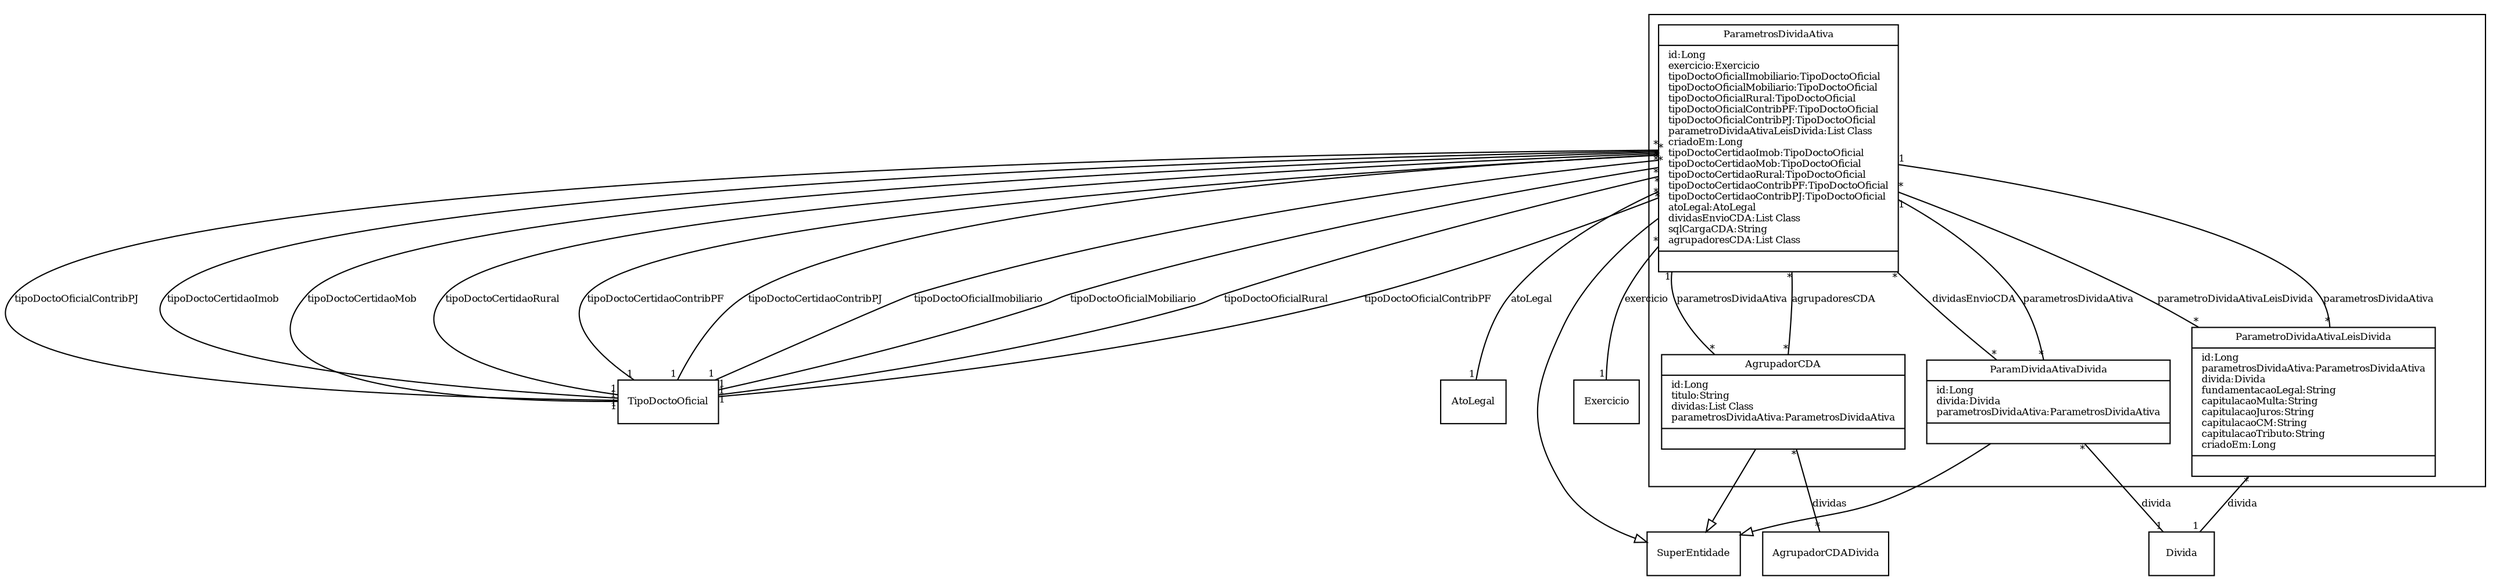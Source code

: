 digraph G{
fontname = "Times-Roman"
fontsize = 8

node [
        fontname = "Times-Roman"
        fontsize = 8
        shape = "record"
]

edge [
        fontname = "Times-Roman"
        fontsize = 8
]

subgraph clusterPARAMETROS_DIVIDA_ATIVA
{
ParametrosDividaAtiva [label = "{ParametrosDividaAtiva|id:Long\lexercicio:Exercicio\ltipoDoctoOficialImobiliario:TipoDoctoOficial\ltipoDoctoOficialMobiliario:TipoDoctoOficial\ltipoDoctoOficialRural:TipoDoctoOficial\ltipoDoctoOficialContribPF:TipoDoctoOficial\ltipoDoctoOficialContribPJ:TipoDoctoOficial\lparametroDividaAtivaLeisDivida:List Class\lcriadoEm:Long\ltipoDoctoCertidaoImob:TipoDoctoOficial\ltipoDoctoCertidaoMob:TipoDoctoOficial\ltipoDoctoCertidaoRural:TipoDoctoOficial\ltipoDoctoCertidaoContribPF:TipoDoctoOficial\ltipoDoctoCertidaoContribPJ:TipoDoctoOficial\latoLegal:AtoLegal\ldividasEnvioCDA:List Class\lsqlCargaCDA:String\lagrupadoresCDA:List Class\l|\l}"]
ParametroDividaAtivaLeisDivida [label = "{ParametroDividaAtivaLeisDivida|id:Long\lparametrosDividaAtiva:ParametrosDividaAtiva\ldivida:Divida\lfundamentacaoLegal:String\lcapitulacaoMulta:String\lcapitulacaoJuros:String\lcapitulacaoCM:String\lcapitulacaoTributo:String\lcriadoEm:Long\l|\l}"]
ParamDividaAtivaDivida [label = "{ParamDividaAtivaDivida|id:Long\ldivida:Divida\lparametrosDividaAtiva:ParametrosDividaAtiva\l|\l}"]
AgrupadorCDA [label = "{AgrupadorCDA|id:Long\ltitulo:String\ldividas:List Class\lparametrosDividaAtiva:ParametrosDividaAtiva\l|\l}"]
}
edge [arrowhead = "none" headlabel = "1" taillabel = "*"] ParametrosDividaAtiva -> Exercicio [label = "exercicio"]
edge [arrowhead = "none" headlabel = "1" taillabel = "*"] ParametrosDividaAtiva -> TipoDoctoOficial [label = "tipoDoctoOficialImobiliario"]
edge [arrowhead = "none" headlabel = "1" taillabel = "*"] ParametrosDividaAtiva -> TipoDoctoOficial [label = "tipoDoctoOficialMobiliario"]
edge [arrowhead = "none" headlabel = "1" taillabel = "*"] ParametrosDividaAtiva -> TipoDoctoOficial [label = "tipoDoctoOficialRural"]
edge [arrowhead = "none" headlabel = "1" taillabel = "*"] ParametrosDividaAtiva -> TipoDoctoOficial [label = "tipoDoctoOficialContribPF"]
edge [arrowhead = "none" headlabel = "1" taillabel = "*"] ParametrosDividaAtiva -> TipoDoctoOficial [label = "tipoDoctoOficialContribPJ"]
edge [arrowhead = "none" headlabel = "*" taillabel = "*"] ParametrosDividaAtiva -> ParametroDividaAtivaLeisDivida [label = "parametroDividaAtivaLeisDivida"]
edge [arrowhead = "none" headlabel = "1" taillabel = "*"] ParametrosDividaAtiva -> TipoDoctoOficial [label = "tipoDoctoCertidaoImob"]
edge [arrowhead = "none" headlabel = "1" taillabel = "*"] ParametrosDividaAtiva -> TipoDoctoOficial [label = "tipoDoctoCertidaoMob"]
edge [arrowhead = "none" headlabel = "1" taillabel = "*"] ParametrosDividaAtiva -> TipoDoctoOficial [label = "tipoDoctoCertidaoRural"]
edge [arrowhead = "none" headlabel = "1" taillabel = "*"] ParametrosDividaAtiva -> TipoDoctoOficial [label = "tipoDoctoCertidaoContribPF"]
edge [arrowhead = "none" headlabel = "1" taillabel = "*"] ParametrosDividaAtiva -> TipoDoctoOficial [label = "tipoDoctoCertidaoContribPJ"]
edge [arrowhead = "none" headlabel = "1" taillabel = "*"] ParametrosDividaAtiva -> AtoLegal [label = "atoLegal"]
edge [arrowhead = "none" headlabel = "*" taillabel = "*"] ParametrosDividaAtiva -> ParamDividaAtivaDivida [label = "dividasEnvioCDA"]
edge [arrowhead = "none" headlabel = "*" taillabel = "*"] ParametrosDividaAtiva -> AgrupadorCDA [label = "agrupadoresCDA"]
edge [ arrowhead = "empty" headlabel = "" taillabel = ""] ParametrosDividaAtiva -> SuperEntidade
edge [arrowhead = "none" headlabel = "1" taillabel = "*"] ParametroDividaAtivaLeisDivida -> ParametrosDividaAtiva [label = "parametrosDividaAtiva"]
edge [arrowhead = "none" headlabel = "1" taillabel = "*"] ParametroDividaAtivaLeisDivida -> Divida [label = "divida"]
edge [arrowhead = "none" headlabel = "1" taillabel = "*"] ParamDividaAtivaDivida -> Divida [label = "divida"]
edge [arrowhead = "none" headlabel = "1" taillabel = "*"] ParamDividaAtivaDivida -> ParametrosDividaAtiva [label = "parametrosDividaAtiva"]
edge [ arrowhead = "empty" headlabel = "" taillabel = ""] ParamDividaAtivaDivida -> SuperEntidade
edge [arrowhead = "none" headlabel = "*" taillabel = "*"] AgrupadorCDA -> AgrupadorCDADivida [label = "dividas"]
edge [arrowhead = "none" headlabel = "1" taillabel = "*"] AgrupadorCDA -> ParametrosDividaAtiva [label = "parametrosDividaAtiva"]
edge [ arrowhead = "empty" headlabel = "" taillabel = ""] AgrupadorCDA -> SuperEntidade
}
